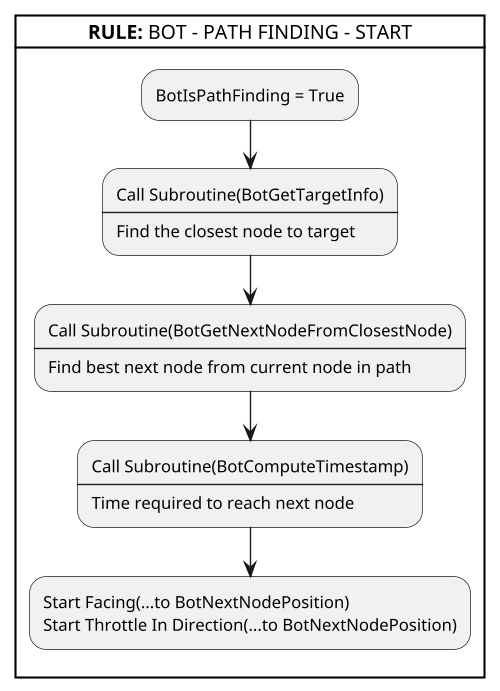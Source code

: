 @startuml

scale 500 width

card "**RULE:** BOT - PATH FINDING - START" {
    :BotIsPathFinding = True;

    :Call Subroutine(BotGetTargetInfo)
    ----
    Find the closest node to target;

    :Call Subroutine(BotGetNextNodeFromClosestNode)
    ----
    Find best next node from current node in path;

    :Call Subroutine(BotComputeTimestamp)
    ----
    Time required to reach next node;

    :Start Facing(...to BotNextNodePosition)
    Start Throttle In Direction(...to BotNextNodePosition);
}

@enduml
